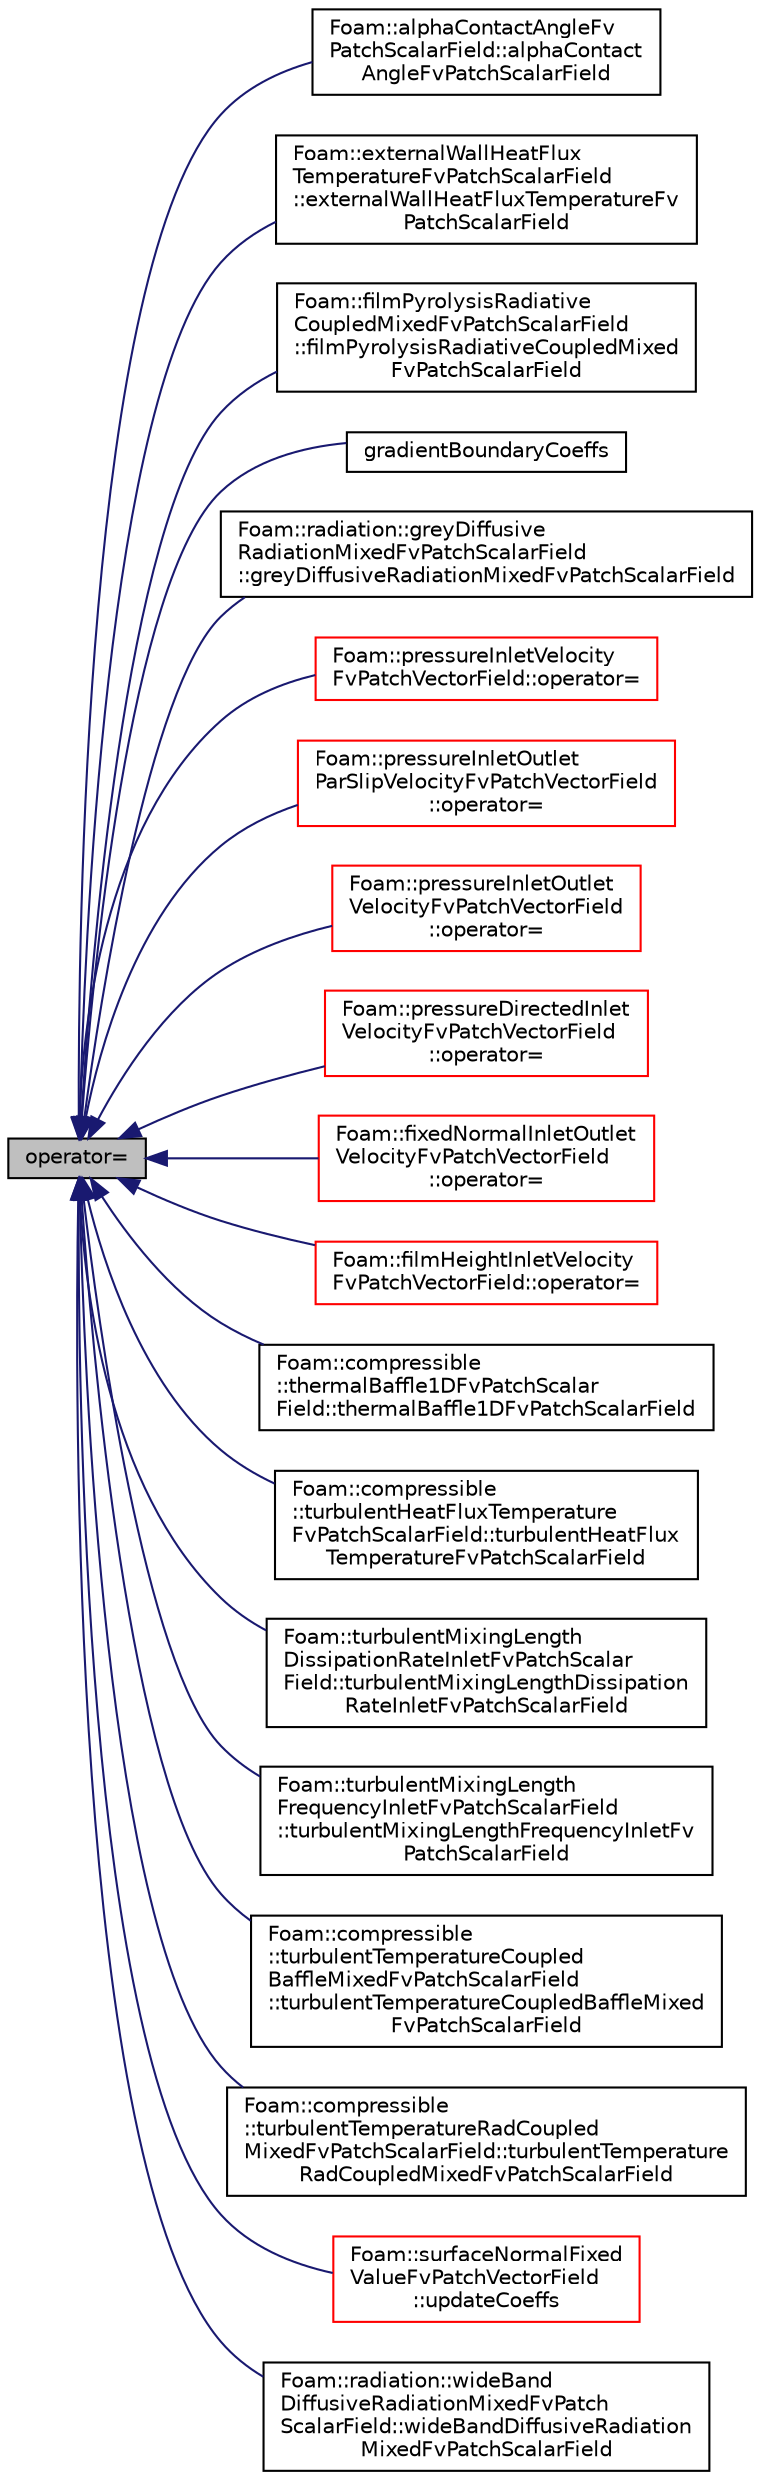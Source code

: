 digraph "operator="
{
  bgcolor="transparent";
  edge [fontname="Helvetica",fontsize="10",labelfontname="Helvetica",labelfontsize="10"];
  node [fontname="Helvetica",fontsize="10",shape=record];
  rankdir="LR";
  Node1 [label="operator=",height=0.2,width=0.4,color="black", fillcolor="grey75", style="filled", fontcolor="black"];
  Node1 -> Node2 [dir="back",color="midnightblue",fontsize="10",style="solid",fontname="Helvetica"];
  Node2 [label="Foam::alphaContactAngleFv\lPatchScalarField::alphaContact\lAngleFvPatchScalarField",height=0.2,width=0.4,color="black",URL="$a00037.html#a4b8853e3448457f263cc80a12e479df8",tooltip="Construct from patch, internal field and dictionary. "];
  Node1 -> Node3 [dir="back",color="midnightblue",fontsize="10",style="solid",fontname="Helvetica"];
  Node3 [label="Foam::externalWallHeatFlux\lTemperatureFvPatchScalarField\l::externalWallHeatFluxTemperatureFv\lPatchScalarField",height=0.2,width=0.4,color="black",URL="$a00719.html#ad95f243fff78b405bd905548ca43ba5f",tooltip="Construct from patch, internal field and dictionary. "];
  Node1 -> Node4 [dir="back",color="midnightblue",fontsize="10",style="solid",fontname="Helvetica"];
  Node4 [label="Foam::filmPyrolysisRadiative\lCoupledMixedFvPatchScalarField\l::filmPyrolysisRadiativeCoupledMixed\lFvPatchScalarField",height=0.2,width=0.4,color="black",URL="$a00793.html#ae673557ad99c16b355a4455174d3dd20",tooltip="Construct from patch, internal field and dictionary. "];
  Node1 -> Node5 [dir="back",color="midnightblue",fontsize="10",style="solid",fontname="Helvetica"];
  Node5 [label="gradientBoundaryCoeffs",height=0.2,width=0.4,color="black",URL="$a00899.html#ab2f14e2ad5cce5ef7b2e2a9b82da075e",tooltip="Return the matrix source coefficients corresponding to the. "];
  Node1 -> Node6 [dir="back",color="midnightblue",fontsize="10",style="solid",fontname="Helvetica"];
  Node6 [label="Foam::radiation::greyDiffusive\lRadiationMixedFvPatchScalarField\l::greyDiffusiveRadiationMixedFvPatchScalarField",height=0.2,width=0.4,color="black",URL="$a00967.html#a0378ad16e834a374152575d910acd0d9",tooltip="Construct from patch, internal field and dictionary. "];
  Node1 -> Node7 [dir="back",color="midnightblue",fontsize="10",style="solid",fontname="Helvetica"];
  Node7 [label="Foam::pressureInletVelocity\lFvPatchVectorField::operator=",height=0.2,width=0.4,color="red",URL="$a01999.html#ac6e6d24b5f1a53d97efd5c64cfe58ace"];
  Node1 -> Node8 [dir="back",color="midnightblue",fontsize="10",style="solid",fontname="Helvetica"];
  Node8 [label="Foam::pressureInletOutlet\lParSlipVelocityFvPatchVectorField\l::operator=",height=0.2,width=0.4,color="red",URL="$a01996.html#ac6e6d24b5f1a53d97efd5c64cfe58ace"];
  Node1 -> Node9 [dir="back",color="midnightblue",fontsize="10",style="solid",fontname="Helvetica"];
  Node9 [label="Foam::pressureInletOutlet\lVelocityFvPatchVectorField\l::operator=",height=0.2,width=0.4,color="red",URL="$a01997.html#ac6e6d24b5f1a53d97efd5c64cfe58ace"];
  Node1 -> Node10 [dir="back",color="midnightblue",fontsize="10",style="solid",fontname="Helvetica"];
  Node10 [label="Foam::pressureDirectedInlet\lVelocityFvPatchVectorField\l::operator=",height=0.2,width=0.4,color="red",URL="$a01994.html#ac6e6d24b5f1a53d97efd5c64cfe58ace"];
  Node1 -> Node11 [dir="back",color="midnightblue",fontsize="10",style="solid",fontname="Helvetica"];
  Node11 [label="Foam::fixedNormalInletOutlet\lVelocityFvPatchVectorField\l::operator=",height=0.2,width=0.4,color="red",URL="$a00837.html#ac6e6d24b5f1a53d97efd5c64cfe58ace"];
  Node1 -> Node12 [dir="back",color="midnightblue",fontsize="10",style="solid",fontname="Helvetica"];
  Node12 [label="Foam::filmHeightInletVelocity\lFvPatchVectorField::operator=",height=0.2,width=0.4,color="red",URL="$a00792.html#ac6e6d24b5f1a53d97efd5c64cfe58ace"];
  Node1 -> Node13 [dir="back",color="midnightblue",fontsize="10",style="solid",fontname="Helvetica"];
  Node13 [label="Foam::compressible\l::thermalBaffle1DFvPatchScalar\lField::thermalBaffle1DFvPatchScalarField",height=0.2,width=0.4,color="black",URL="$a02655.html#addbe78c479ecd68df71153890ce1728d",tooltip="Construct from patch, internal field and dictionary. "];
  Node1 -> Node14 [dir="back",color="midnightblue",fontsize="10",style="solid",fontname="Helvetica"];
  Node14 [label="Foam::compressible\l::turbulentHeatFluxTemperature\lFvPatchScalarField::turbulentHeatFlux\lTemperatureFvPatchScalarField",height=0.2,width=0.4,color="black",URL="$a02777.html#a3609ce09ccaed6d38e17e51899908561",tooltip="Construct from patch, internal field and dictionary. "];
  Node1 -> Node15 [dir="back",color="midnightblue",fontsize="10",style="solid",fontname="Helvetica"];
  Node15 [label="Foam::turbulentMixingLength\lDissipationRateInletFvPatchScalar\lField::turbulentMixingLengthDissipation\lRateInletFvPatchScalarField",height=0.2,width=0.4,color="black",URL="$a02781.html#a3ee21bfc19f4f08867239e3f5e84b50e",tooltip="Construct from patch, internal field and dictionary. "];
  Node1 -> Node16 [dir="back",color="midnightblue",fontsize="10",style="solid",fontname="Helvetica"];
  Node16 [label="Foam::turbulentMixingLength\lFrequencyInletFvPatchScalarField\l::turbulentMixingLengthFrequencyInletFv\lPatchScalarField",height=0.2,width=0.4,color="black",URL="$a02782.html#acc1bdbfaacac1ee3c8a3b09686a83691",tooltip="Construct from patch, internal field and dictionary. "];
  Node1 -> Node17 [dir="back",color="midnightblue",fontsize="10",style="solid",fontname="Helvetica"];
  Node17 [label="Foam::compressible\l::turbulentTemperatureCoupled\lBaffleMixedFvPatchScalarField\l::turbulentTemperatureCoupledBaffleMixed\lFvPatchScalarField",height=0.2,width=0.4,color="black",URL="$a02783.html#a9faad4217dc1acc405851d2f387b4438",tooltip="Construct from patch, internal field and dictionary. "];
  Node1 -> Node18 [dir="back",color="midnightblue",fontsize="10",style="solid",fontname="Helvetica"];
  Node18 [label="Foam::compressible\l::turbulentTemperatureRadCoupled\lMixedFvPatchScalarField::turbulentTemperature\lRadCoupledMixedFvPatchScalarField",height=0.2,width=0.4,color="black",URL="$a02784.html#a9dd0ff375029b5f8a77ce8968c624482",tooltip="Construct from patch, internal field and dictionary. "];
  Node1 -> Node19 [dir="back",color="midnightblue",fontsize="10",style="solid",fontname="Helvetica"];
  Node19 [label="Foam::surfaceNormalFixed\lValueFvPatchVectorField\l::updateCoeffs",height=0.2,width=0.4,color="red",URL="$a02563.html#a7e24eafac629d3733181cd942d4c902f",tooltip="Update the coefficients associated with the patch field. "];
  Node1 -> Node20 [dir="back",color="midnightblue",fontsize="10",style="solid",fontname="Helvetica"];
  Node20 [label="Foam::radiation::wideBand\lDiffusiveRadiationMixedFvPatch\lScalarField::wideBandDiffusiveRadiation\lMixedFvPatchScalarField",height=0.2,width=0.4,color="black",URL="$a02968.html#a9846c9d4f33eec86b40b657c29402c97",tooltip="Construct from patch, internal field and dictionary. "];
}
